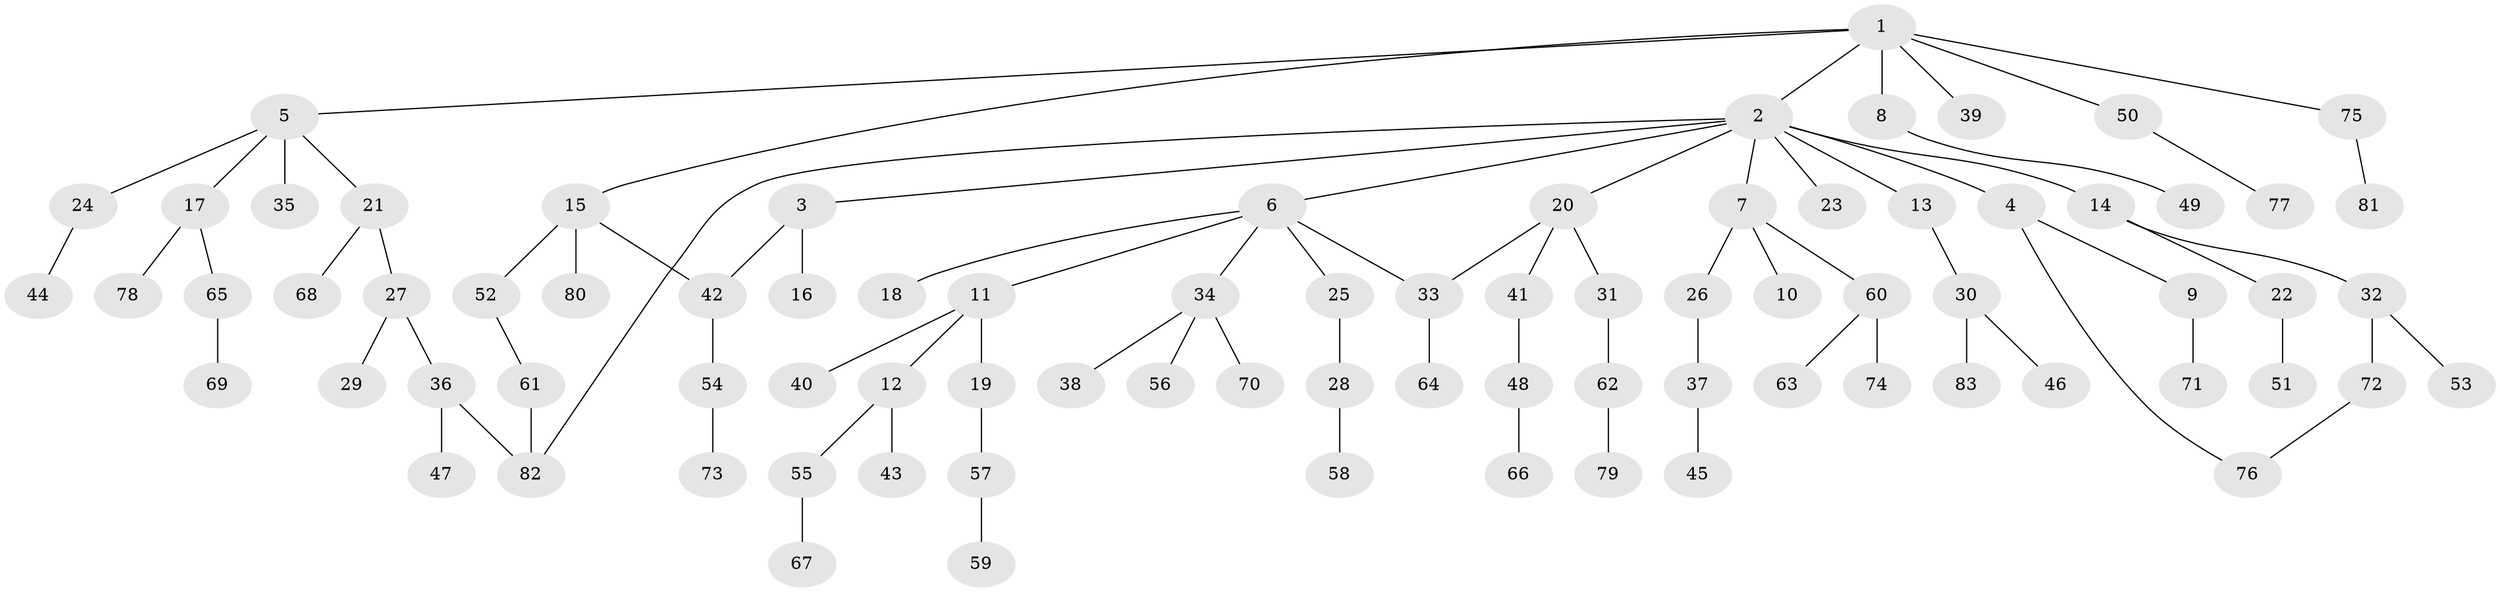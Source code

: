 // Generated by graph-tools (version 1.1) at 2025/34/03/09/25 02:34:22]
// undirected, 83 vertices, 87 edges
graph export_dot {
graph [start="1"]
  node [color=gray90,style=filled];
  1;
  2;
  3;
  4;
  5;
  6;
  7;
  8;
  9;
  10;
  11;
  12;
  13;
  14;
  15;
  16;
  17;
  18;
  19;
  20;
  21;
  22;
  23;
  24;
  25;
  26;
  27;
  28;
  29;
  30;
  31;
  32;
  33;
  34;
  35;
  36;
  37;
  38;
  39;
  40;
  41;
  42;
  43;
  44;
  45;
  46;
  47;
  48;
  49;
  50;
  51;
  52;
  53;
  54;
  55;
  56;
  57;
  58;
  59;
  60;
  61;
  62;
  63;
  64;
  65;
  66;
  67;
  68;
  69;
  70;
  71;
  72;
  73;
  74;
  75;
  76;
  77;
  78;
  79;
  80;
  81;
  82;
  83;
  1 -- 2;
  1 -- 5;
  1 -- 8;
  1 -- 15;
  1 -- 39;
  1 -- 50;
  1 -- 75;
  2 -- 3;
  2 -- 4;
  2 -- 6;
  2 -- 7;
  2 -- 13;
  2 -- 14;
  2 -- 20;
  2 -- 23;
  2 -- 82;
  3 -- 16;
  3 -- 42;
  4 -- 9;
  4 -- 76;
  5 -- 17;
  5 -- 21;
  5 -- 24;
  5 -- 35;
  6 -- 11;
  6 -- 18;
  6 -- 25;
  6 -- 33;
  6 -- 34;
  7 -- 10;
  7 -- 26;
  7 -- 60;
  8 -- 49;
  9 -- 71;
  11 -- 12;
  11 -- 19;
  11 -- 40;
  12 -- 43;
  12 -- 55;
  13 -- 30;
  14 -- 22;
  14 -- 32;
  15 -- 42;
  15 -- 52;
  15 -- 80;
  17 -- 65;
  17 -- 78;
  19 -- 57;
  20 -- 31;
  20 -- 41;
  20 -- 33;
  21 -- 27;
  21 -- 68;
  22 -- 51;
  24 -- 44;
  25 -- 28;
  26 -- 37;
  27 -- 29;
  27 -- 36;
  28 -- 58;
  30 -- 46;
  30 -- 83;
  31 -- 62;
  32 -- 53;
  32 -- 72;
  33 -- 64;
  34 -- 38;
  34 -- 56;
  34 -- 70;
  36 -- 47;
  36 -- 82;
  37 -- 45;
  41 -- 48;
  42 -- 54;
  48 -- 66;
  50 -- 77;
  52 -- 61;
  54 -- 73;
  55 -- 67;
  57 -- 59;
  60 -- 63;
  60 -- 74;
  61 -- 82;
  62 -- 79;
  65 -- 69;
  72 -- 76;
  75 -- 81;
}
